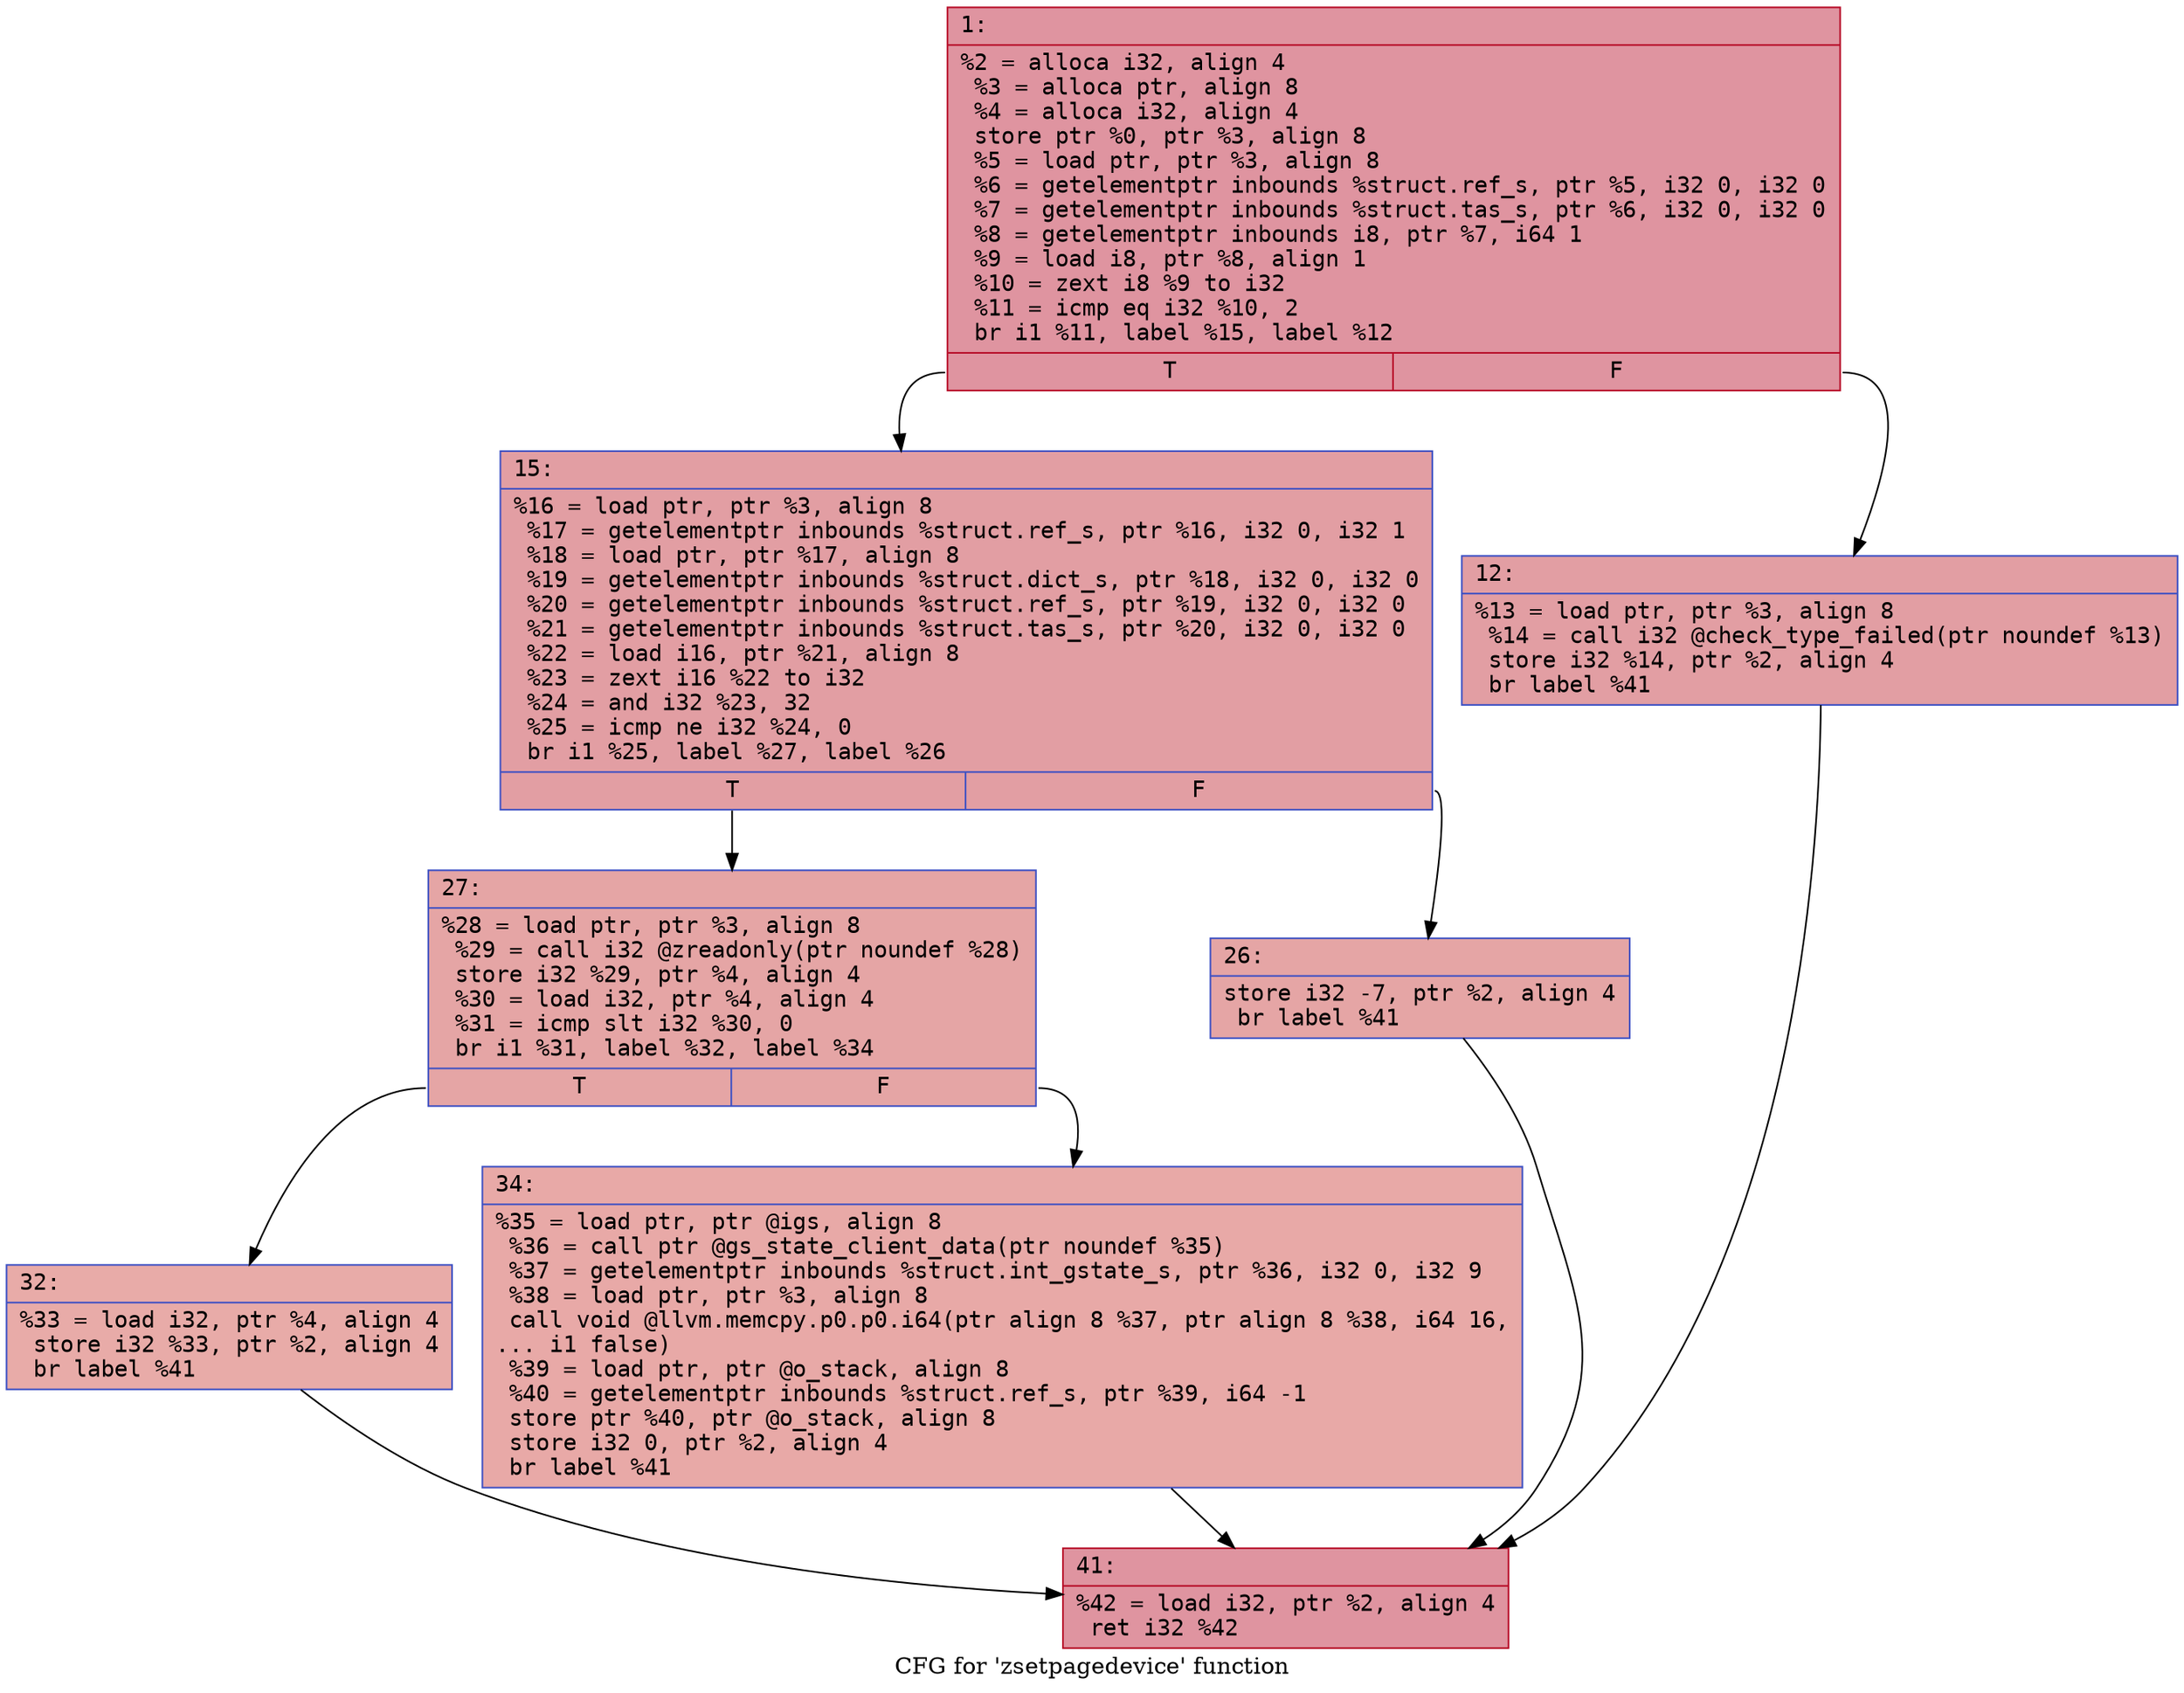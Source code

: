 digraph "CFG for 'zsetpagedevice' function" {
	label="CFG for 'zsetpagedevice' function";

	Node0x60000010e940 [shape=record,color="#b70d28ff", style=filled, fillcolor="#b70d2870" fontname="Courier",label="{1:\l|  %2 = alloca i32, align 4\l  %3 = alloca ptr, align 8\l  %4 = alloca i32, align 4\l  store ptr %0, ptr %3, align 8\l  %5 = load ptr, ptr %3, align 8\l  %6 = getelementptr inbounds %struct.ref_s, ptr %5, i32 0, i32 0\l  %7 = getelementptr inbounds %struct.tas_s, ptr %6, i32 0, i32 0\l  %8 = getelementptr inbounds i8, ptr %7, i64 1\l  %9 = load i8, ptr %8, align 1\l  %10 = zext i8 %9 to i32\l  %11 = icmp eq i32 %10, 2\l  br i1 %11, label %15, label %12\l|{<s0>T|<s1>F}}"];
	Node0x60000010e940:s0 -> Node0x60000010e9e0[tooltip="1 -> 15\nProbability 50.00%" ];
	Node0x60000010e940:s1 -> Node0x60000010e990[tooltip="1 -> 12\nProbability 50.00%" ];
	Node0x60000010e990 [shape=record,color="#3d50c3ff", style=filled, fillcolor="#be242e70" fontname="Courier",label="{12:\l|  %13 = load ptr, ptr %3, align 8\l  %14 = call i32 @check_type_failed(ptr noundef %13)\l  store i32 %14, ptr %2, align 4\l  br label %41\l}"];
	Node0x60000010e990 -> Node0x60000010eb70[tooltip="12 -> 41\nProbability 100.00%" ];
	Node0x60000010e9e0 [shape=record,color="#3d50c3ff", style=filled, fillcolor="#be242e70" fontname="Courier",label="{15:\l|  %16 = load ptr, ptr %3, align 8\l  %17 = getelementptr inbounds %struct.ref_s, ptr %16, i32 0, i32 1\l  %18 = load ptr, ptr %17, align 8\l  %19 = getelementptr inbounds %struct.dict_s, ptr %18, i32 0, i32 0\l  %20 = getelementptr inbounds %struct.ref_s, ptr %19, i32 0, i32 0\l  %21 = getelementptr inbounds %struct.tas_s, ptr %20, i32 0, i32 0\l  %22 = load i16, ptr %21, align 8\l  %23 = zext i16 %22 to i32\l  %24 = and i32 %23, 32\l  %25 = icmp ne i32 %24, 0\l  br i1 %25, label %27, label %26\l|{<s0>T|<s1>F}}"];
	Node0x60000010e9e0:s0 -> Node0x60000010ea80[tooltip="15 -> 27\nProbability 50.00%" ];
	Node0x60000010e9e0:s1 -> Node0x60000010ea30[tooltip="15 -> 26\nProbability 50.00%" ];
	Node0x60000010ea30 [shape=record,color="#3d50c3ff", style=filled, fillcolor="#c5333470" fontname="Courier",label="{26:\l|  store i32 -7, ptr %2, align 4\l  br label %41\l}"];
	Node0x60000010ea30 -> Node0x60000010eb70[tooltip="26 -> 41\nProbability 100.00%" ];
	Node0x60000010ea80 [shape=record,color="#3d50c3ff", style=filled, fillcolor="#c5333470" fontname="Courier",label="{27:\l|  %28 = load ptr, ptr %3, align 8\l  %29 = call i32 @zreadonly(ptr noundef %28)\l  store i32 %29, ptr %4, align 4\l  %30 = load i32, ptr %4, align 4\l  %31 = icmp slt i32 %30, 0\l  br i1 %31, label %32, label %34\l|{<s0>T|<s1>F}}"];
	Node0x60000010ea80:s0 -> Node0x60000010ead0[tooltip="27 -> 32\nProbability 37.50%" ];
	Node0x60000010ea80:s1 -> Node0x60000010eb20[tooltip="27 -> 34\nProbability 62.50%" ];
	Node0x60000010ead0 [shape=record,color="#3d50c3ff", style=filled, fillcolor="#cc403a70" fontname="Courier",label="{32:\l|  %33 = load i32, ptr %4, align 4\l  store i32 %33, ptr %2, align 4\l  br label %41\l}"];
	Node0x60000010ead0 -> Node0x60000010eb70[tooltip="32 -> 41\nProbability 100.00%" ];
	Node0x60000010eb20 [shape=record,color="#3d50c3ff", style=filled, fillcolor="#ca3b3770" fontname="Courier",label="{34:\l|  %35 = load ptr, ptr @igs, align 8\l  %36 = call ptr @gs_state_client_data(ptr noundef %35)\l  %37 = getelementptr inbounds %struct.int_gstate_s, ptr %36, i32 0, i32 9\l  %38 = load ptr, ptr %3, align 8\l  call void @llvm.memcpy.p0.p0.i64(ptr align 8 %37, ptr align 8 %38, i64 16,\l... i1 false)\l  %39 = load ptr, ptr @o_stack, align 8\l  %40 = getelementptr inbounds %struct.ref_s, ptr %39, i64 -1\l  store ptr %40, ptr @o_stack, align 8\l  store i32 0, ptr %2, align 4\l  br label %41\l}"];
	Node0x60000010eb20 -> Node0x60000010eb70[tooltip="34 -> 41\nProbability 100.00%" ];
	Node0x60000010eb70 [shape=record,color="#b70d28ff", style=filled, fillcolor="#b70d2870" fontname="Courier",label="{41:\l|  %42 = load i32, ptr %2, align 4\l  ret i32 %42\l}"];
}
